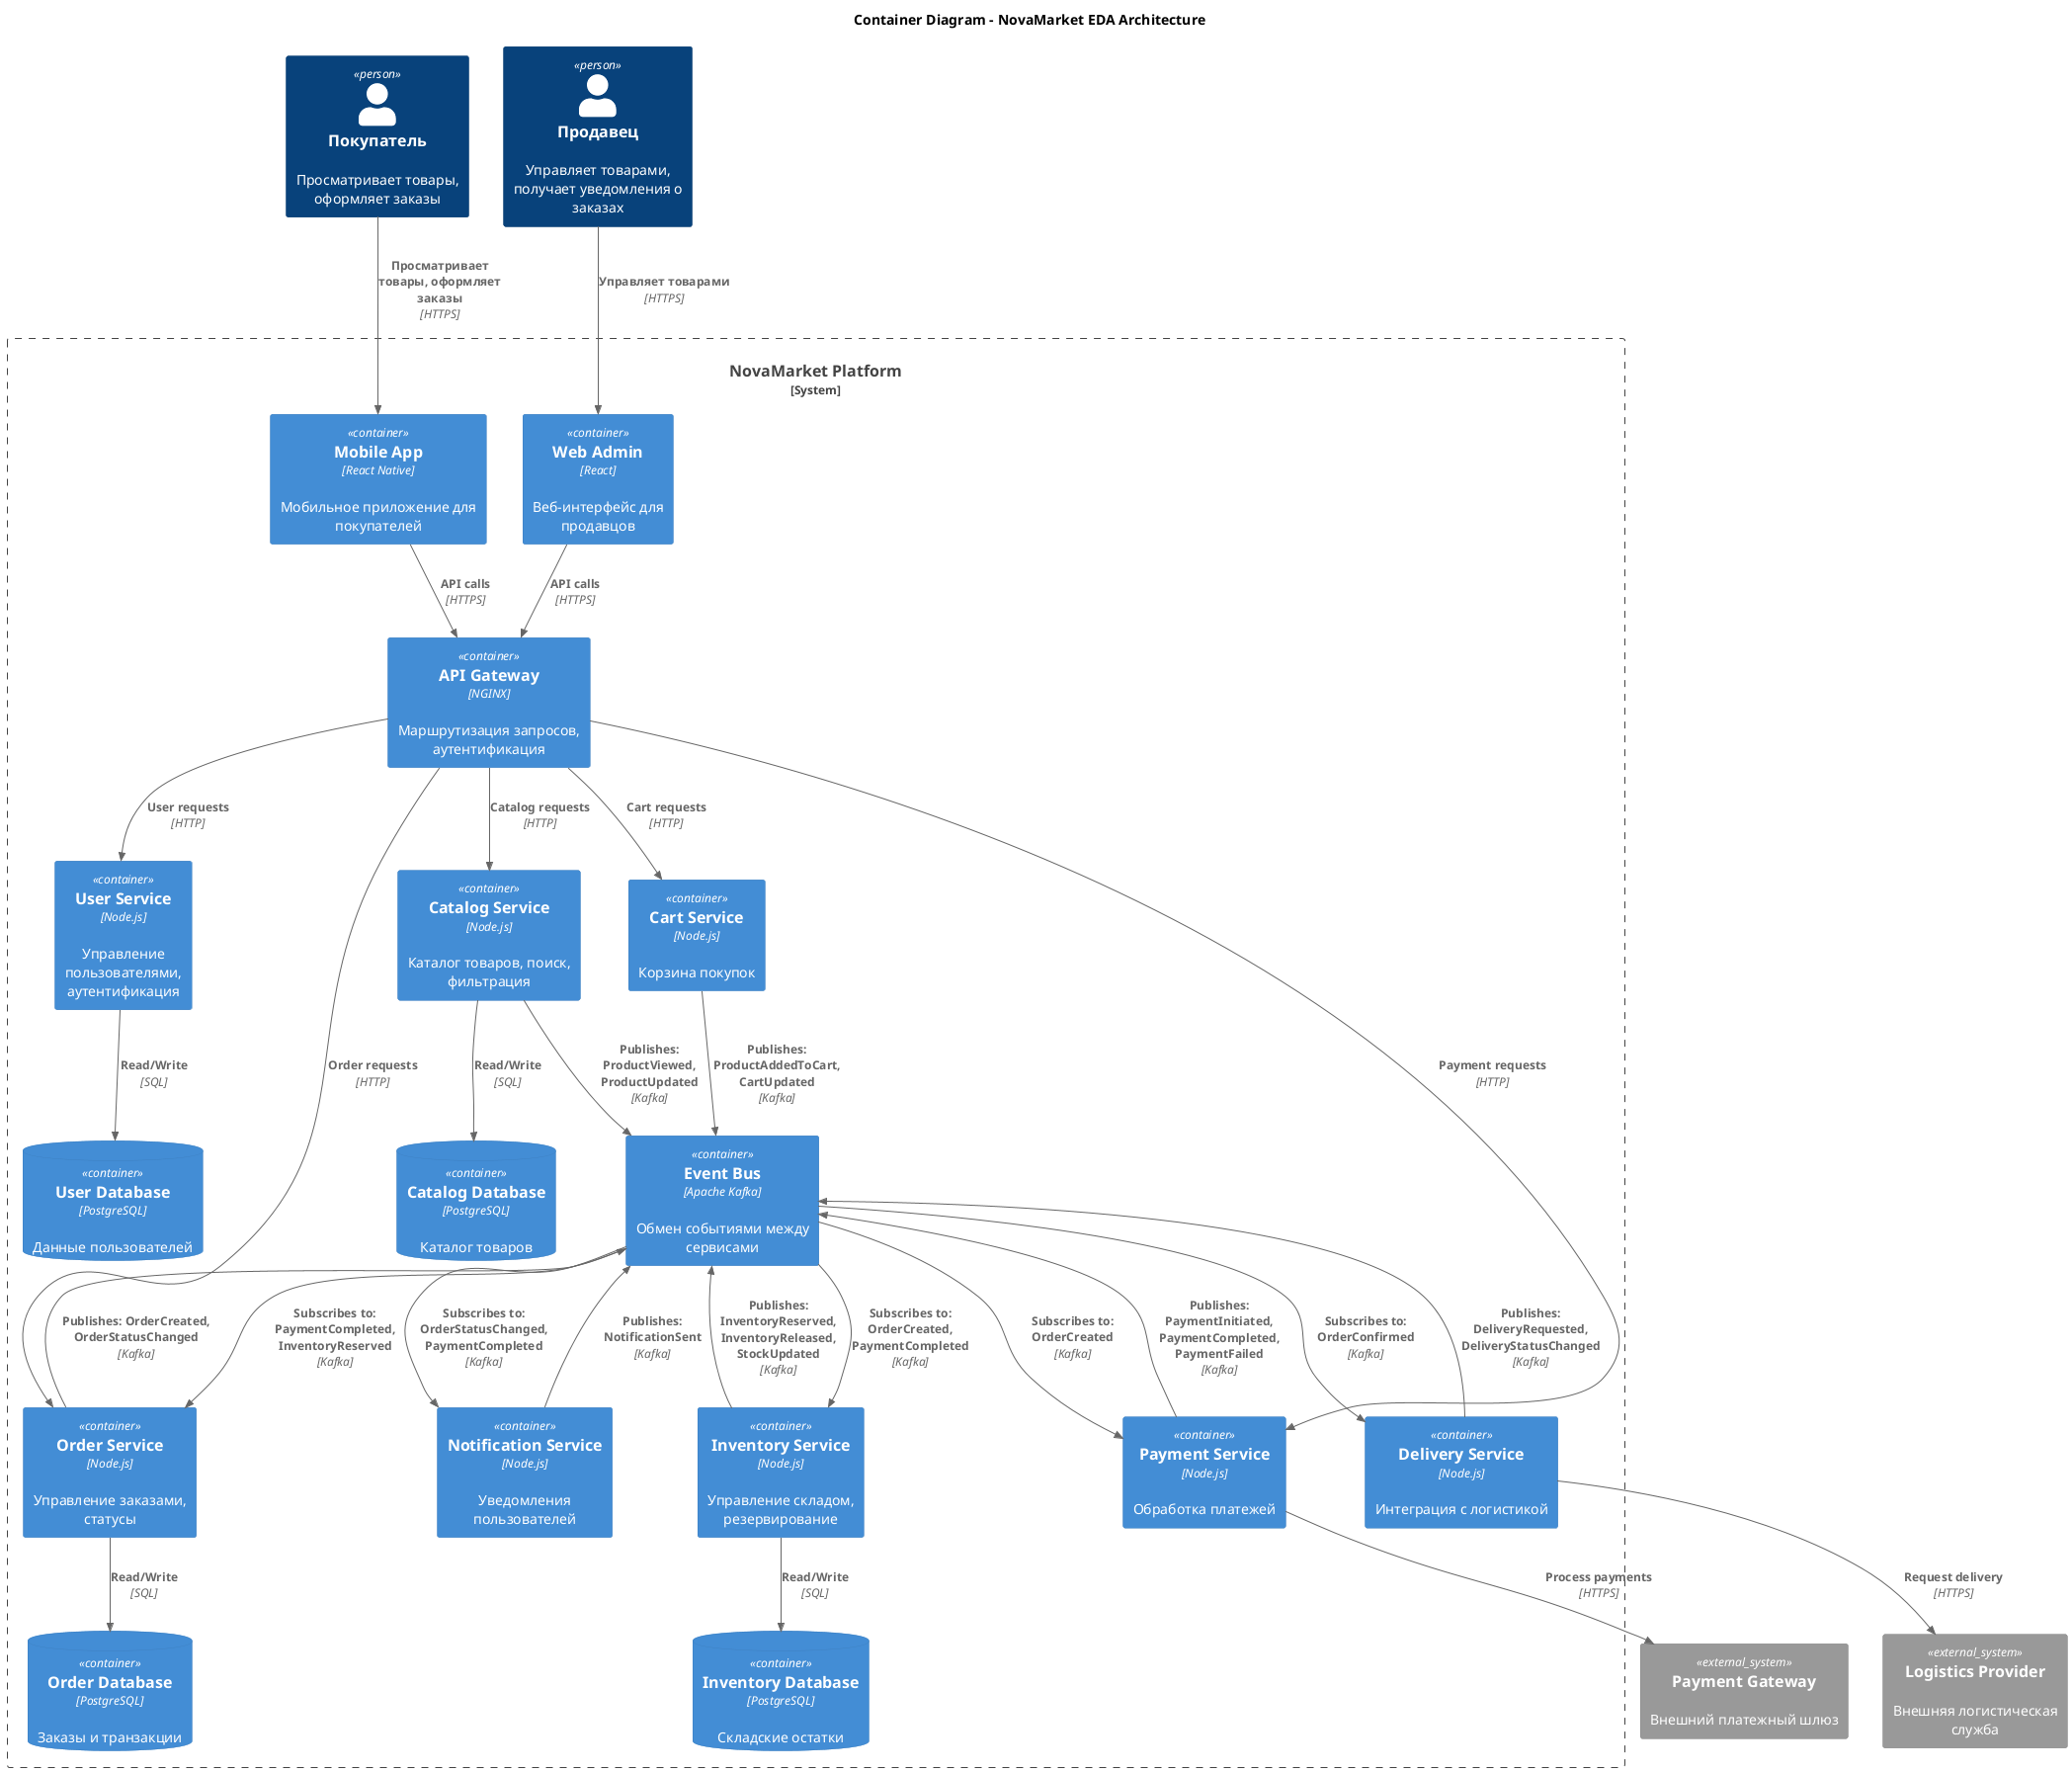 @startuml C4_Container_Diagram_NovaMarket
!include <C4/C4_Container>

title Container Diagram - NovaMarket EDA Architecture

Person(buyer, "Покупатель", "Просматривает товары, оформляет заказы")
Person(seller, "Продавец", "Управляет товарами, получает уведомления о заказах")

System_Boundary(novamarket, "NovaMarket Platform") {
    Container(mobile_app, "Mobile App", "React Native", "Мобильное приложение для покупателей")
    Container(web_admin, "Web Admin", "React", "Веб-интерфейс для продавцов")
    
    Container(api_gateway, "API Gateway", "NGINX", "Маршрутизация запросов, аутентификация")
    
    Container(user_service, "User Service", "Node.js", "Управление пользователями, аутентификация")
    Container(catalog_service, "Catalog Service", "Node.js", "Каталог товаров, поиск, фильтрация")
    Container(cart_service, "Cart Service", "Node.js", "Корзина покупок")
    Container(order_service, "Order Service", "Node.js", "Управление заказами, статусы")
    Container(payment_service, "Payment Service", "Node.js", "Обработка платежей")
    Container(inventory_service, "Inventory Service", "Node.js", "Управление складом, резервирование")
    Container(notification_service, "Notification Service", "Node.js", "Уведомления пользователей")
    Container(delivery_service, "Delivery Service", "Node.js", "Интеграция с логистикой")
    
    ContainerDb(user_db, "User Database", "PostgreSQL", "Данные пользователей")
    ContainerDb(catalog_db, "Catalog Database", "PostgreSQL", "Каталог товаров")
    ContainerDb(order_db, "Order Database", "PostgreSQL", "Заказы и транзакции")
    ContainerDb(inventory_db, "Inventory Database", "PostgreSQL", "Складские остатки")
    
    Container(event_bus, "Event Bus", "Apache Kafka", "Обмен событиями между сервисами")
}

System_Ext(payment_gateway, "Payment Gateway", "Внешний платежный шлюз")
System_Ext(logistics_provider, "Logistics Provider", "Внешняя логистическая служба")

' User interactions
Rel(buyer, mobile_app, "Просматривает товары, оформляет заказы", "HTTPS")
Rel(seller, web_admin, "Управляет товарами", "HTTPS")

' API Gateway connections
Rel(mobile_app, api_gateway, "API calls", "HTTPS")
Rel(web_admin, api_gateway, "API calls", "HTTPS")

' Service to API Gateway
Rel(api_gateway, user_service, "User requests", "HTTP")
Rel(api_gateway, catalog_service, "Catalog requests", "HTTP")
Rel(api_gateway, cart_service, "Cart requests", "HTTP")
Rel(api_gateway, order_service, "Order requests", "HTTP")
Rel(api_gateway, payment_service, "Payment requests", "HTTP")

' Database connections
Rel(user_service, user_db, "Read/Write", "SQL")
Rel(catalog_service, catalog_db, "Read/Write", "SQL")
Rel(order_service, order_db, "Read/Write", "SQL")
Rel(inventory_service, inventory_db, "Read/Write", "SQL")

' Event Bus connections
Rel(catalog_service, event_bus, "Publishes: ProductViewed, ProductUpdated", "Kafka")
Rel(cart_service, event_bus, "Publishes: ProductAddedToCart, CartUpdated", "Kafka")
Rel(order_service, event_bus, "Publishes: OrderCreated, OrderStatusChanged", "Kafka")
Rel(payment_service, event_bus, "Publishes: PaymentInitiated, PaymentCompleted, PaymentFailed", "Kafka")
Rel(inventory_service, event_bus, "Publishes: InventoryReserved, InventoryReleased, StockUpdated", "Kafka")
Rel(notification_service, event_bus, "Publishes: NotificationSent", "Kafka")
Rel(delivery_service, event_bus, "Publishes: DeliveryRequested, DeliveryStatusChanged", "Kafka")

' Event subscriptions
Rel(event_bus, order_service, "Subscribes to: PaymentCompleted, InventoryReserved", "Kafka")
Rel(event_bus, payment_service, "Subscribes to: OrderCreated", "Kafka")
Rel(event_bus, inventory_service, "Subscribes to: OrderCreated, PaymentCompleted", "Kafka")
Rel(event_bus, notification_service, "Subscribes to: OrderStatusChanged, PaymentCompleted", "Kafka")
Rel(event_bus, delivery_service, "Subscribes to: OrderConfirmed", "Kafka")

' External integrations
Rel(payment_service, payment_gateway, "Process payments", "HTTPS")
Rel(delivery_service, logistics_provider, "Request delivery", "HTTPS")

@enduml
